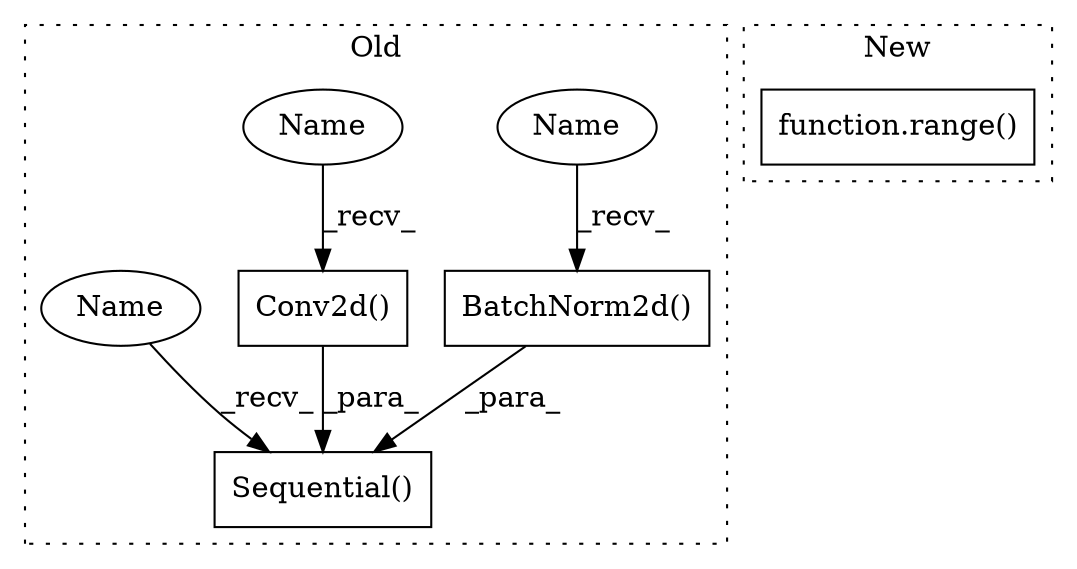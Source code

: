 digraph G {
subgraph cluster0 {
1 [label="BatchNorm2d()" a="75" s="4716,4734" l="15,1" shape="box"];
3 [label="Sequential()" a="75" s="4624,4754" l="31,1" shape="box"];
4 [label="Conv2d()" a="75" s="4655,4676" l="10,22" shape="box"];
5 [label="Name" a="87" s="4716" l="2" shape="ellipse"];
6 [label="Name" a="87" s="4655" l="2" shape="ellipse"];
7 [label="Name" a="87" s="4624" l="2" shape="ellipse"];
label = "Old";
style="dotted";
}
subgraph cluster1 {
2 [label="function.range()" a="75" s="10164,10190" l="6,1" shape="box"];
label = "New";
style="dotted";
}
1 -> 3 [label="_para_"];
4 -> 3 [label="_para_"];
5 -> 1 [label="_recv_"];
6 -> 4 [label="_recv_"];
7 -> 3 [label="_recv_"];
}